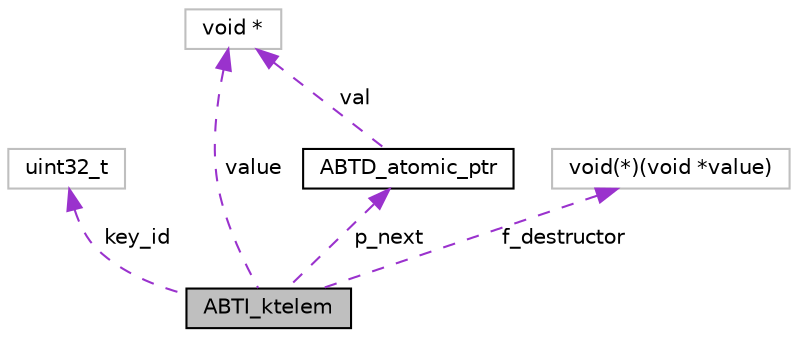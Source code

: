 digraph "ABTI_ktelem"
{
 // LATEX_PDF_SIZE
  edge [fontname="Helvetica",fontsize="10",labelfontname="Helvetica",labelfontsize="10"];
  node [fontname="Helvetica",fontsize="10",shape=record];
  Node1 [label="ABTI_ktelem",height=0.2,width=0.4,color="black", fillcolor="grey75", style="filled", fontcolor="black",tooltip=" "];
  Node2 -> Node1 [dir="back",color="darkorchid3",fontsize="10",style="dashed",label=" key_id" ,fontname="Helvetica"];
  Node2 [label="uint32_t",height=0.2,width=0.4,color="grey75", fillcolor="white", style="filled",tooltip=" "];
  Node3 -> Node1 [dir="back",color="darkorchid3",fontsize="10",style="dashed",label=" p_next" ,fontname="Helvetica"];
  Node3 [label="ABTD_atomic_ptr",height=0.2,width=0.4,color="black", fillcolor="white", style="filled",URL="$df/d5b/structABTD__atomic__ptr.html",tooltip=" "];
  Node4 -> Node3 [dir="back",color="darkorchid3",fontsize="10",style="dashed",label=" val" ,fontname="Helvetica"];
  Node4 [label="void *",height=0.2,width=0.4,color="grey75", fillcolor="white", style="filled",tooltip=" "];
  Node4 -> Node1 [dir="back",color="darkorchid3",fontsize="10",style="dashed",label=" value" ,fontname="Helvetica"];
  Node5 -> Node1 [dir="back",color="darkorchid3",fontsize="10",style="dashed",label=" f_destructor" ,fontname="Helvetica"];
  Node5 [label="void(*)(void *value)",height=0.2,width=0.4,color="grey75", fillcolor="white", style="filled",tooltip=" "];
}
